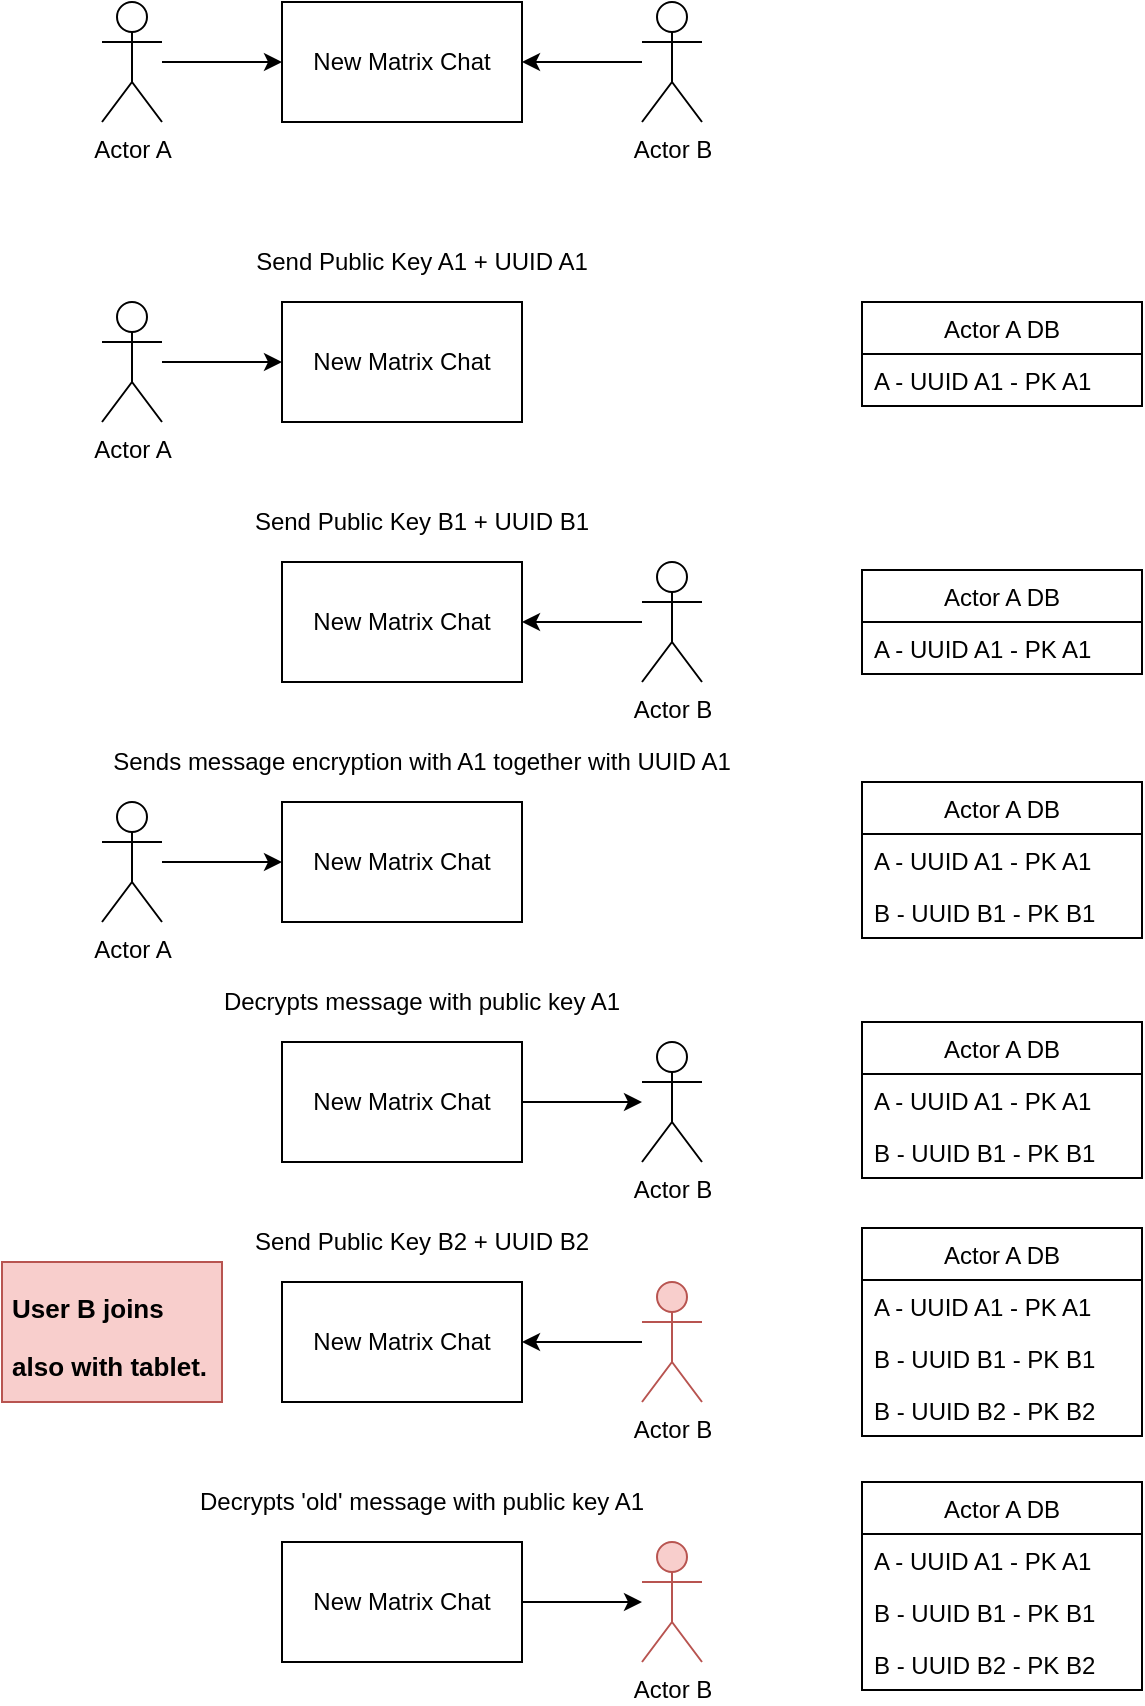 <mxfile version="14.9.2" type="github">
  <diagram id="ZyNNtjneIbbMOS0TVyDl" name="Page-1">
    <mxGraphModel dx="1186" dy="698" grid="1" gridSize="10" guides="1" tooltips="1" connect="1" arrows="1" fold="1" page="1" pageScale="1" pageWidth="850" pageHeight="1100" math="0" shadow="0">
      <root>
        <mxCell id="0" />
        <mxCell id="1" parent="0" />
        <mxCell id="96cSLyob2spndUOqhP3X-5" value="" style="edgeStyle=orthogonalEdgeStyle;rounded=0;orthogonalLoop=1;jettySize=auto;html=1;" edge="1" parent="1" source="96cSLyob2spndUOqhP3X-1" target="96cSLyob2spndUOqhP3X-4">
          <mxGeometry relative="1" as="geometry" />
        </mxCell>
        <mxCell id="96cSLyob2spndUOqhP3X-1" value="Actor A" style="shape=umlActor;verticalLabelPosition=bottom;verticalAlign=top;html=1;outlineConnect=0;" vertex="1" parent="1">
          <mxGeometry x="60" y="60" width="30" height="60" as="geometry" />
        </mxCell>
        <mxCell id="96cSLyob2spndUOqhP3X-6" value="" style="edgeStyle=orthogonalEdgeStyle;rounded=0;orthogonalLoop=1;jettySize=auto;html=1;" edge="1" parent="1" source="96cSLyob2spndUOqhP3X-2" target="96cSLyob2spndUOqhP3X-4">
          <mxGeometry relative="1" as="geometry" />
        </mxCell>
        <mxCell id="96cSLyob2spndUOqhP3X-2" value="Actor B" style="shape=umlActor;verticalLabelPosition=bottom;verticalAlign=top;html=1;outlineConnect=0;" vertex="1" parent="1">
          <mxGeometry x="330" y="60" width="30" height="60" as="geometry" />
        </mxCell>
        <mxCell id="96cSLyob2spndUOqhP3X-4" value="New Matrix Chat" style="rounded=0;whiteSpace=wrap;html=1;" vertex="1" parent="1">
          <mxGeometry x="150" y="60" width="120" height="60" as="geometry" />
        </mxCell>
        <mxCell id="96cSLyob2spndUOqhP3X-9" value="" style="edgeStyle=orthogonalEdgeStyle;rounded=0;orthogonalLoop=1;jettySize=auto;html=1;" edge="1" source="96cSLyob2spndUOqhP3X-10" target="96cSLyob2spndUOqhP3X-11" parent="1">
          <mxGeometry relative="1" as="geometry" />
        </mxCell>
        <mxCell id="96cSLyob2spndUOqhP3X-10" value="Actor A" style="shape=umlActor;verticalLabelPosition=bottom;verticalAlign=top;html=1;outlineConnect=0;" vertex="1" parent="1">
          <mxGeometry x="60" y="210" width="30" height="60" as="geometry" />
        </mxCell>
        <mxCell id="96cSLyob2spndUOqhP3X-11" value="New Matrix Chat" style="rounded=0;whiteSpace=wrap;html=1;" vertex="1" parent="1">
          <mxGeometry x="150" y="210" width="120" height="60" as="geometry" />
        </mxCell>
        <mxCell id="96cSLyob2spndUOqhP3X-12" value="Send Public Key A1 + UUID A1" style="text;html=1;strokeColor=none;fillColor=none;align=center;verticalAlign=middle;whiteSpace=wrap;rounded=0;" vertex="1" parent="1">
          <mxGeometry x="80" y="180" width="280" height="20" as="geometry" />
        </mxCell>
        <mxCell id="96cSLyob2spndUOqhP3X-13" value="" style="edgeStyle=orthogonalEdgeStyle;rounded=0;orthogonalLoop=1;jettySize=auto;html=1;" edge="1" source="96cSLyob2spndUOqhP3X-14" target="96cSLyob2spndUOqhP3X-15" parent="1">
          <mxGeometry relative="1" as="geometry" />
        </mxCell>
        <mxCell id="96cSLyob2spndUOqhP3X-14" value="Actor B" style="shape=umlActor;verticalLabelPosition=bottom;verticalAlign=top;html=1;outlineConnect=0;" vertex="1" parent="1">
          <mxGeometry x="330" y="340" width="30" height="60" as="geometry" />
        </mxCell>
        <mxCell id="96cSLyob2spndUOqhP3X-15" value="New Matrix Chat" style="rounded=0;whiteSpace=wrap;html=1;" vertex="1" parent="1">
          <mxGeometry x="150" y="340" width="120" height="60" as="geometry" />
        </mxCell>
        <mxCell id="96cSLyob2spndUOqhP3X-16" value="Send Public Key B1 + UUID B1" style="text;html=1;strokeColor=none;fillColor=none;align=center;verticalAlign=middle;whiteSpace=wrap;rounded=0;" vertex="1" parent="1">
          <mxGeometry x="80" y="310" width="280" height="20" as="geometry" />
        </mxCell>
        <mxCell id="96cSLyob2spndUOqhP3X-17" value="" style="edgeStyle=orthogonalEdgeStyle;rounded=0;orthogonalLoop=1;jettySize=auto;html=1;" edge="1" source="96cSLyob2spndUOqhP3X-18" target="96cSLyob2spndUOqhP3X-19" parent="1">
          <mxGeometry relative="1" as="geometry" />
        </mxCell>
        <mxCell id="96cSLyob2spndUOqhP3X-18" value="Actor B" style="shape=umlActor;verticalLabelPosition=bottom;verticalAlign=top;html=1;outlineConnect=0;fillColor=#f8cecc;strokeColor=#b85450;" vertex="1" parent="1">
          <mxGeometry x="330" y="700" width="30" height="60" as="geometry" />
        </mxCell>
        <mxCell id="96cSLyob2spndUOqhP3X-19" value="New Matrix Chat" style="rounded=0;whiteSpace=wrap;html=1;" vertex="1" parent="1">
          <mxGeometry x="150" y="700" width="120" height="60" as="geometry" />
        </mxCell>
        <mxCell id="96cSLyob2spndUOqhP3X-20" value="Send Public Key B2 + UUID B2" style="text;html=1;strokeColor=none;fillColor=none;align=center;verticalAlign=middle;whiteSpace=wrap;rounded=0;" vertex="1" parent="1">
          <mxGeometry x="80" y="670" width="280" height="20" as="geometry" />
        </mxCell>
        <mxCell id="96cSLyob2spndUOqhP3X-24" value="&lt;h1&gt;&lt;font style=&quot;font-size: 13px&quot;&gt;User B joins also with tablet.&lt;/font&gt;&lt;/h1&gt;" style="text;html=1;strokeColor=#b85450;fillColor=#f8cecc;spacing=5;spacingTop=-20;whiteSpace=wrap;overflow=hidden;rounded=0;" vertex="1" parent="1">
          <mxGeometry x="10" y="690" width="110" height="70" as="geometry" />
        </mxCell>
        <mxCell id="96cSLyob2spndUOqhP3X-25" value="" style="edgeStyle=orthogonalEdgeStyle;rounded=0;orthogonalLoop=1;jettySize=auto;html=1;" edge="1" source="96cSLyob2spndUOqhP3X-26" target="96cSLyob2spndUOqhP3X-27" parent="1">
          <mxGeometry relative="1" as="geometry" />
        </mxCell>
        <mxCell id="96cSLyob2spndUOqhP3X-26" value="Actor A" style="shape=umlActor;verticalLabelPosition=bottom;verticalAlign=top;html=1;outlineConnect=0;" vertex="1" parent="1">
          <mxGeometry x="60" y="460" width="30" height="60" as="geometry" />
        </mxCell>
        <mxCell id="96cSLyob2spndUOqhP3X-27" value="New Matrix Chat" style="rounded=0;whiteSpace=wrap;html=1;" vertex="1" parent="1">
          <mxGeometry x="150" y="460" width="120" height="60" as="geometry" />
        </mxCell>
        <mxCell id="96cSLyob2spndUOqhP3X-28" value="Sends message encryption with A1 together with UUID A1" style="text;html=1;strokeColor=none;fillColor=none;align=center;verticalAlign=middle;whiteSpace=wrap;rounded=0;" vertex="1" parent="1">
          <mxGeometry x="60" y="430" width="320" height="20" as="geometry" />
        </mxCell>
        <mxCell id="96cSLyob2spndUOqhP3X-29" value="" style="edgeStyle=orthogonalEdgeStyle;rounded=0;orthogonalLoop=1;jettySize=auto;html=1;exitX=1;exitY=0.5;exitDx=0;exitDy=0;" edge="1" source="96cSLyob2spndUOqhP3X-31" target="96cSLyob2spndUOqhP3X-30" parent="1">
          <mxGeometry relative="1" as="geometry">
            <mxPoint x="430" y="610" as="sourcePoint" />
            <mxPoint x="400" y="530" as="targetPoint" />
          </mxGeometry>
        </mxCell>
        <mxCell id="96cSLyob2spndUOqhP3X-30" value="Actor B" style="shape=umlActor;verticalLabelPosition=bottom;verticalAlign=top;html=1;outlineConnect=0;" vertex="1" parent="1">
          <mxGeometry x="330" y="580" width="30" height="60" as="geometry" />
        </mxCell>
        <mxCell id="96cSLyob2spndUOqhP3X-31" value="New Matrix Chat" style="rounded=0;whiteSpace=wrap;html=1;" vertex="1" parent="1">
          <mxGeometry x="150" y="580" width="120" height="60" as="geometry" />
        </mxCell>
        <mxCell id="96cSLyob2spndUOqhP3X-32" value="Decrypts message with public key A1" style="text;html=1;strokeColor=none;fillColor=none;align=center;verticalAlign=middle;whiteSpace=wrap;rounded=0;" vertex="1" parent="1">
          <mxGeometry x="80" y="550" width="280" height="20" as="geometry" />
        </mxCell>
        <mxCell id="96cSLyob2spndUOqhP3X-33" value="" style="edgeStyle=orthogonalEdgeStyle;rounded=0;orthogonalLoop=1;jettySize=auto;html=1;exitX=1;exitY=0.5;exitDx=0;exitDy=0;" edge="1" source="96cSLyob2spndUOqhP3X-35" target="96cSLyob2spndUOqhP3X-34" parent="1">
          <mxGeometry relative="1" as="geometry">
            <mxPoint x="430" y="860" as="sourcePoint" />
            <mxPoint x="400" y="780" as="targetPoint" />
          </mxGeometry>
        </mxCell>
        <mxCell id="96cSLyob2spndUOqhP3X-34" value="Actor B" style="shape=umlActor;verticalLabelPosition=bottom;verticalAlign=top;html=1;outlineConnect=0;fillColor=#f8cecc;strokeColor=#b85450;" vertex="1" parent="1">
          <mxGeometry x="330" y="830" width="30" height="60" as="geometry" />
        </mxCell>
        <mxCell id="96cSLyob2spndUOqhP3X-35" value="New Matrix Chat" style="rounded=0;whiteSpace=wrap;html=1;" vertex="1" parent="1">
          <mxGeometry x="150" y="830" width="120" height="60" as="geometry" />
        </mxCell>
        <mxCell id="96cSLyob2spndUOqhP3X-36" value="Decrypts &#39;old&#39; message with public key A1" style="text;html=1;strokeColor=none;fillColor=none;align=center;verticalAlign=middle;whiteSpace=wrap;rounded=0;" vertex="1" parent="1">
          <mxGeometry x="80" y="800" width="280" height="20" as="geometry" />
        </mxCell>
        <mxCell id="96cSLyob2spndUOqhP3X-37" value="Actor A DB" style="swimlane;fontStyle=0;childLayout=stackLayout;horizontal=1;startSize=26;horizontalStack=0;resizeParent=1;resizeParentMax=0;resizeLast=0;collapsible=1;marginBottom=0;" vertex="1" parent="1">
          <mxGeometry x="440" y="210" width="140" height="52" as="geometry" />
        </mxCell>
        <mxCell id="96cSLyob2spndUOqhP3X-38" value="A - UUID A1 - PK A1" style="text;strokeColor=none;fillColor=none;align=left;verticalAlign=top;spacingLeft=4;spacingRight=4;overflow=hidden;rotatable=0;points=[[0,0.5],[1,0.5]];portConstraint=eastwest;" vertex="1" parent="96cSLyob2spndUOqhP3X-37">
          <mxGeometry y="26" width="140" height="26" as="geometry" />
        </mxCell>
        <mxCell id="96cSLyob2spndUOqhP3X-41" value="Actor A DB" style="swimlane;fontStyle=0;childLayout=stackLayout;horizontal=1;startSize=26;horizontalStack=0;resizeParent=1;resizeParentMax=0;resizeLast=0;collapsible=1;marginBottom=0;" vertex="1" parent="1">
          <mxGeometry x="440" y="344" width="140" height="52" as="geometry" />
        </mxCell>
        <mxCell id="96cSLyob2spndUOqhP3X-42" value="A - UUID A1 - PK A1" style="text;strokeColor=none;fillColor=none;align=left;verticalAlign=top;spacingLeft=4;spacingRight=4;overflow=hidden;rotatable=0;points=[[0,0.5],[1,0.5]];portConstraint=eastwest;" vertex="1" parent="96cSLyob2spndUOqhP3X-41">
          <mxGeometry y="26" width="140" height="26" as="geometry" />
        </mxCell>
        <mxCell id="96cSLyob2spndUOqhP3X-43" value="Actor A DB" style="swimlane;fontStyle=0;childLayout=stackLayout;horizontal=1;startSize=26;horizontalStack=0;resizeParent=1;resizeParentMax=0;resizeLast=0;collapsible=1;marginBottom=0;" vertex="1" parent="1">
          <mxGeometry x="440" y="673" width="140" height="104" as="geometry" />
        </mxCell>
        <mxCell id="96cSLyob2spndUOqhP3X-44" value="A - UUID A1 - PK A1" style="text;strokeColor=none;fillColor=none;align=left;verticalAlign=top;spacingLeft=4;spacingRight=4;overflow=hidden;rotatable=0;points=[[0,0.5],[1,0.5]];portConstraint=eastwest;" vertex="1" parent="96cSLyob2spndUOqhP3X-43">
          <mxGeometry y="26" width="140" height="26" as="geometry" />
        </mxCell>
        <mxCell id="96cSLyob2spndUOqhP3X-45" value="B - UUID B1 - PK B1" style="text;strokeColor=none;fillColor=none;align=left;verticalAlign=top;spacingLeft=4;spacingRight=4;overflow=hidden;rotatable=0;points=[[0,0.5],[1,0.5]];portConstraint=eastwest;" vertex="1" parent="96cSLyob2spndUOqhP3X-43">
          <mxGeometry y="52" width="140" height="26" as="geometry" />
        </mxCell>
        <mxCell id="96cSLyob2spndUOqhP3X-46" value="B - UUID B2 - PK B2" style="text;strokeColor=none;fillColor=none;align=left;verticalAlign=top;spacingLeft=4;spacingRight=4;overflow=hidden;rotatable=0;points=[[0,0.5],[1,0.5]];portConstraint=eastwest;" vertex="1" parent="96cSLyob2spndUOqhP3X-43">
          <mxGeometry y="78" width="140" height="26" as="geometry" />
        </mxCell>
        <mxCell id="96cSLyob2spndUOqhP3X-47" value="Actor A DB" style="swimlane;fontStyle=0;childLayout=stackLayout;horizontal=1;startSize=26;horizontalStack=0;resizeParent=1;resizeParentMax=0;resizeLast=0;collapsible=1;marginBottom=0;" vertex="1" parent="1">
          <mxGeometry x="440" y="800" width="140" height="104" as="geometry" />
        </mxCell>
        <mxCell id="96cSLyob2spndUOqhP3X-48" value="A - UUID A1 - PK A1" style="text;strokeColor=none;fillColor=none;align=left;verticalAlign=top;spacingLeft=4;spacingRight=4;overflow=hidden;rotatable=0;points=[[0,0.5],[1,0.5]];portConstraint=eastwest;" vertex="1" parent="96cSLyob2spndUOqhP3X-47">
          <mxGeometry y="26" width="140" height="26" as="geometry" />
        </mxCell>
        <mxCell id="96cSLyob2spndUOqhP3X-49" value="B - UUID B1 - PK B1" style="text;strokeColor=none;fillColor=none;align=left;verticalAlign=top;spacingLeft=4;spacingRight=4;overflow=hidden;rotatable=0;points=[[0,0.5],[1,0.5]];portConstraint=eastwest;" vertex="1" parent="96cSLyob2spndUOqhP3X-47">
          <mxGeometry y="52" width="140" height="26" as="geometry" />
        </mxCell>
        <mxCell id="96cSLyob2spndUOqhP3X-50" value="B - UUID B2 - PK B2" style="text;strokeColor=none;fillColor=none;align=left;verticalAlign=top;spacingLeft=4;spacingRight=4;overflow=hidden;rotatable=0;points=[[0,0.5],[1,0.5]];portConstraint=eastwest;" vertex="1" parent="96cSLyob2spndUOqhP3X-47">
          <mxGeometry y="78" width="140" height="26" as="geometry" />
        </mxCell>
        <mxCell id="96cSLyob2spndUOqhP3X-51" value="Actor A DB" style="swimlane;fontStyle=0;childLayout=stackLayout;horizontal=1;startSize=26;horizontalStack=0;resizeParent=1;resizeParentMax=0;resizeLast=0;collapsible=1;marginBottom=0;" vertex="1" parent="1">
          <mxGeometry x="440" y="570" width="140" height="78" as="geometry" />
        </mxCell>
        <mxCell id="96cSLyob2spndUOqhP3X-52" value="A - UUID A1 - PK A1" style="text;strokeColor=none;fillColor=none;align=left;verticalAlign=top;spacingLeft=4;spacingRight=4;overflow=hidden;rotatable=0;points=[[0,0.5],[1,0.5]];portConstraint=eastwest;" vertex="1" parent="96cSLyob2spndUOqhP3X-51">
          <mxGeometry y="26" width="140" height="26" as="geometry" />
        </mxCell>
        <mxCell id="96cSLyob2spndUOqhP3X-53" value="B - UUID B1 - PK B1" style="text;strokeColor=none;fillColor=none;align=left;verticalAlign=top;spacingLeft=4;spacingRight=4;overflow=hidden;rotatable=0;points=[[0,0.5],[1,0.5]];portConstraint=eastwest;" vertex="1" parent="96cSLyob2spndUOqhP3X-51">
          <mxGeometry y="52" width="140" height="26" as="geometry" />
        </mxCell>
        <mxCell id="96cSLyob2spndUOqhP3X-55" value="Actor A DB" style="swimlane;fontStyle=0;childLayout=stackLayout;horizontal=1;startSize=26;horizontalStack=0;resizeParent=1;resizeParentMax=0;resizeLast=0;collapsible=1;marginBottom=0;" vertex="1" parent="1">
          <mxGeometry x="440" y="450" width="140" height="78" as="geometry" />
        </mxCell>
        <mxCell id="96cSLyob2spndUOqhP3X-56" value="A - UUID A1 - PK A1" style="text;strokeColor=none;fillColor=none;align=left;verticalAlign=top;spacingLeft=4;spacingRight=4;overflow=hidden;rotatable=0;points=[[0,0.5],[1,0.5]];portConstraint=eastwest;" vertex="1" parent="96cSLyob2spndUOqhP3X-55">
          <mxGeometry y="26" width="140" height="26" as="geometry" />
        </mxCell>
        <mxCell id="96cSLyob2spndUOqhP3X-57" value="B - UUID B1 - PK B1" style="text;strokeColor=none;fillColor=none;align=left;verticalAlign=top;spacingLeft=4;spacingRight=4;overflow=hidden;rotatable=0;points=[[0,0.5],[1,0.5]];portConstraint=eastwest;" vertex="1" parent="96cSLyob2spndUOqhP3X-55">
          <mxGeometry y="52" width="140" height="26" as="geometry" />
        </mxCell>
      </root>
    </mxGraphModel>
  </diagram>
</mxfile>
